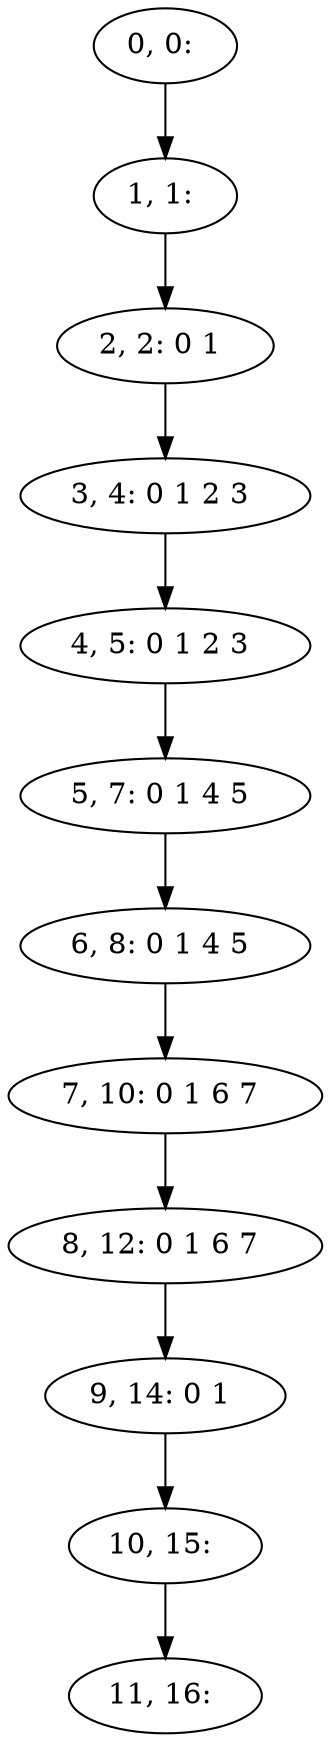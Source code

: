 digraph G {
0[label="0, 0: "];
1[label="1, 1: "];
2[label="2, 2: 0 1 "];
3[label="3, 4: 0 1 2 3 "];
4[label="4, 5: 0 1 2 3 "];
5[label="5, 7: 0 1 4 5 "];
6[label="6, 8: 0 1 4 5 "];
7[label="7, 10: 0 1 6 7 "];
8[label="8, 12: 0 1 6 7 "];
9[label="9, 14: 0 1 "];
10[label="10, 15: "];
11[label="11, 16: "];
0->1 ;
1->2 ;
2->3 ;
3->4 ;
4->5 ;
5->6 ;
6->7 ;
7->8 ;
8->9 ;
9->10 ;
10->11 ;
}
